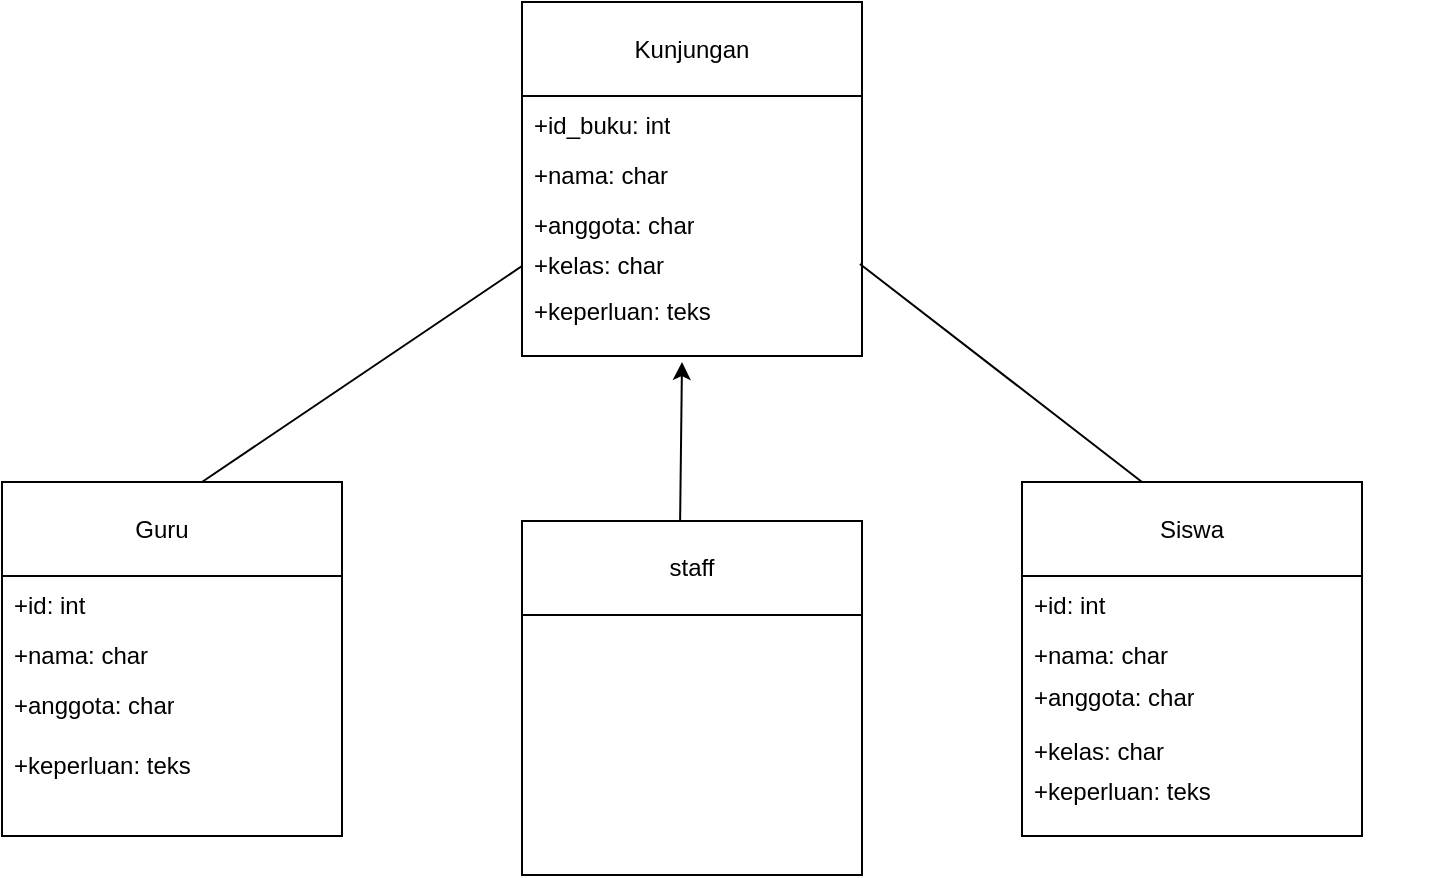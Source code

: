 <mxfile version="22.0.8" type="github">
  <diagram name="Page-1" id="WQUE8yJzWbAxndRynaDb">
    <mxGraphModel dx="1434" dy="782" grid="1" gridSize="10" guides="1" tooltips="1" connect="1" arrows="1" fold="1" page="1" pageScale="1" pageWidth="850" pageHeight="1100" math="0" shadow="0">
      <root>
        <mxCell id="0" />
        <mxCell id="1" parent="0" />
        <mxCell id="VzMq9Z7by6uNYJWWXD4P-3" value="" style="rounded=0;whiteSpace=wrap;html=1;" vertex="1" parent="1">
          <mxGeometry x="340" y="127" width="170" height="130" as="geometry" />
        </mxCell>
        <mxCell id="VzMq9Z7by6uNYJWWXD4P-9" value="" style="rounded=0;whiteSpace=wrap;html=1;" vertex="1" parent="1">
          <mxGeometry x="340" y="80" width="170" height="47" as="geometry" />
        </mxCell>
        <mxCell id="VzMq9Z7by6uNYJWWXD4P-10" value="Kunjungan" style="text;html=1;strokeColor=none;fillColor=none;align=center;verticalAlign=middle;whiteSpace=wrap;rounded=0;" vertex="1" parent="1">
          <mxGeometry x="380" y="88.5" width="90" height="30" as="geometry" />
        </mxCell>
        <mxCell id="VzMq9Z7by6uNYJWWXD4P-12" value="+kelas: char" style="text;strokeColor=none;fillColor=none;align=left;verticalAlign=middle;spacingLeft=4;spacingRight=4;overflow=hidden;points=[[0,0.5],[1,0.5]];portConstraint=eastwest;rotatable=0;whiteSpace=wrap;html=1;" vertex="1" parent="1">
          <mxGeometry x="340" y="197" width="140" height="30" as="geometry" />
        </mxCell>
        <mxCell id="VzMq9Z7by6uNYJWWXD4P-6" value="+id_buku: int" style="text;strokeColor=none;fillColor=none;align=left;verticalAlign=middle;spacingLeft=4;spacingRight=4;overflow=hidden;points=[[0,0.5],[1,0.5]];portConstraint=eastwest;rotatable=0;whiteSpace=wrap;html=1;" vertex="1" parent="1">
          <mxGeometry x="340" y="127" width="207" height="30" as="geometry" />
        </mxCell>
        <mxCell id="VzMq9Z7by6uNYJWWXD4P-7" value="+nama: char" style="text;strokeColor=none;fillColor=none;align=left;verticalAlign=middle;spacingLeft=4;spacingRight=4;overflow=hidden;points=[[0,0.5],[1,0.5]];portConstraint=eastwest;rotatable=0;whiteSpace=wrap;html=1;" vertex="1" parent="1">
          <mxGeometry x="340" y="157" width="207" height="16" as="geometry" />
        </mxCell>
        <mxCell id="VzMq9Z7by6uNYJWWXD4P-8" value="+anggota: char" style="text;strokeColor=none;fillColor=none;align=left;verticalAlign=middle;spacingLeft=4;spacingRight=4;overflow=hidden;points=[[0,0.5],[1,0.5]];portConstraint=eastwest;rotatable=0;whiteSpace=wrap;html=1;" vertex="1" parent="1">
          <mxGeometry x="340" y="177" width="207" height="30" as="geometry" />
        </mxCell>
        <mxCell id="VzMq9Z7by6uNYJWWXD4P-16" value="" style="endArrow=none;html=1;rounded=0;entryX=0;entryY=0.5;entryDx=0;entryDy=0;" edge="1" parent="1" target="VzMq9Z7by6uNYJWWXD4P-12">
          <mxGeometry width="50" height="50" relative="1" as="geometry">
            <mxPoint x="180" y="320" as="sourcePoint" />
            <mxPoint x="300" y="240" as="targetPoint" />
          </mxGeometry>
        </mxCell>
        <mxCell id="VzMq9Z7by6uNYJWWXD4P-17" value="" style="rounded=0;whiteSpace=wrap;html=1;" vertex="1" parent="1">
          <mxGeometry x="80" y="367" width="170" height="130" as="geometry" />
        </mxCell>
        <mxCell id="VzMq9Z7by6uNYJWWXD4P-18" value="" style="rounded=0;whiteSpace=wrap;html=1;" vertex="1" parent="1">
          <mxGeometry x="80" y="320" width="170" height="47" as="geometry" />
        </mxCell>
        <mxCell id="VzMq9Z7by6uNYJWWXD4P-19" value="Guru" style="text;html=1;strokeColor=none;fillColor=none;align=center;verticalAlign=middle;whiteSpace=wrap;rounded=0;" vertex="1" parent="1">
          <mxGeometry x="110" y="328.5" width="100" height="30" as="geometry" />
        </mxCell>
        <mxCell id="VzMq9Z7by6uNYJWWXD4P-21" value="+id: int" style="text;strokeColor=none;fillColor=none;align=left;verticalAlign=middle;spacingLeft=4;spacingRight=4;overflow=hidden;points=[[0,0.5],[1,0.5]];portConstraint=eastwest;rotatable=0;whiteSpace=wrap;html=1;" vertex="1" parent="1">
          <mxGeometry x="80" y="367" width="207" height="30" as="geometry" />
        </mxCell>
        <mxCell id="VzMq9Z7by6uNYJWWXD4P-22" value="+nama: char" style="text;strokeColor=none;fillColor=none;align=left;verticalAlign=middle;spacingLeft=4;spacingRight=4;overflow=hidden;points=[[0,0.5],[1,0.5]];portConstraint=eastwest;rotatable=0;whiteSpace=wrap;html=1;" vertex="1" parent="1">
          <mxGeometry x="80" y="397" width="207" height="16" as="geometry" />
        </mxCell>
        <mxCell id="VzMq9Z7by6uNYJWWXD4P-23" value="+anggota: char" style="text;strokeColor=none;fillColor=none;align=left;verticalAlign=middle;spacingLeft=4;spacingRight=4;overflow=hidden;points=[[0,0.5],[1,0.5]];portConstraint=eastwest;rotatable=0;whiteSpace=wrap;html=1;" vertex="1" parent="1">
          <mxGeometry x="80" y="417" width="207" height="30" as="geometry" />
        </mxCell>
        <mxCell id="VzMq9Z7by6uNYJWWXD4P-27" value="" style="rounded=0;whiteSpace=wrap;html=1;" vertex="1" parent="1">
          <mxGeometry x="590" y="367" width="170" height="130" as="geometry" />
        </mxCell>
        <mxCell id="VzMq9Z7by6uNYJWWXD4P-28" value="" style="rounded=0;whiteSpace=wrap;html=1;" vertex="1" parent="1">
          <mxGeometry x="590" y="320" width="170" height="47" as="geometry" />
        </mxCell>
        <mxCell id="VzMq9Z7by6uNYJWWXD4P-29" value="Siswa" style="text;html=1;strokeColor=none;fillColor=none;align=center;verticalAlign=middle;whiteSpace=wrap;rounded=0;" vertex="1" parent="1">
          <mxGeometry x="630" y="328.5" width="90" height="30" as="geometry" />
        </mxCell>
        <mxCell id="VzMq9Z7by6uNYJWWXD4P-30" value="+id: int" style="text;strokeColor=none;fillColor=none;align=left;verticalAlign=middle;spacingLeft=4;spacingRight=4;overflow=hidden;points=[[0,0.5],[1,0.5]];portConstraint=eastwest;rotatable=0;whiteSpace=wrap;html=1;" vertex="1" parent="1">
          <mxGeometry x="590" y="367" width="207" height="30" as="geometry" />
        </mxCell>
        <mxCell id="VzMq9Z7by6uNYJWWXD4P-31" value="+nama: char" style="text;strokeColor=none;fillColor=none;align=left;verticalAlign=middle;spacingLeft=4;spacingRight=4;overflow=hidden;points=[[0,0.5],[1,0.5]];portConstraint=eastwest;rotatable=0;whiteSpace=wrap;html=1;" vertex="1" parent="1">
          <mxGeometry x="590" y="397" width="207" height="16" as="geometry" />
        </mxCell>
        <mxCell id="VzMq9Z7by6uNYJWWXD4P-32" value="+anggota: char" style="text;strokeColor=none;fillColor=none;align=left;verticalAlign=middle;spacingLeft=4;spacingRight=4;overflow=hidden;points=[[0,0.5],[1,0.5]];portConstraint=eastwest;rotatable=0;whiteSpace=wrap;html=1;" vertex="1" parent="1">
          <mxGeometry x="590" y="413" width="207" height="30" as="geometry" />
        </mxCell>
        <mxCell id="VzMq9Z7by6uNYJWWXD4P-34" value="" style="endArrow=none;html=1;rounded=0;entryX=0.994;entryY=0.646;entryDx=0;entryDy=0;entryPerimeter=0;" edge="1" parent="1" target="VzMq9Z7by6uNYJWWXD4P-3">
          <mxGeometry width="50" height="50" relative="1" as="geometry">
            <mxPoint x="650" y="320" as="sourcePoint" />
            <mxPoint x="450" y="280" as="targetPoint" />
          </mxGeometry>
        </mxCell>
        <mxCell id="VzMq9Z7by6uNYJWWXD4P-35" value="" style="endArrow=classic;html=1;rounded=0;exitX=0.465;exitY=0.011;exitDx=0;exitDy=0;exitPerimeter=0;" edge="1" parent="1" source="VzMq9Z7by6uNYJWWXD4P-43">
          <mxGeometry width="50" height="50" relative="1" as="geometry">
            <mxPoint x="440" y="320" as="sourcePoint" />
            <mxPoint x="420" y="260" as="targetPoint" />
          </mxGeometry>
        </mxCell>
        <mxCell id="VzMq9Z7by6uNYJWWXD4P-38" value="+kelas: char" style="text;strokeColor=none;fillColor=none;align=left;verticalAlign=middle;spacingLeft=4;spacingRight=4;overflow=hidden;points=[[0,0.5],[1,0.5]];portConstraint=eastwest;rotatable=0;whiteSpace=wrap;html=1;" vertex="1" parent="1">
          <mxGeometry x="590" y="440" width="207" height="30" as="geometry" />
        </mxCell>
        <mxCell id="VzMq9Z7by6uNYJWWXD4P-39" value="+keperluan: teks" style="text;strokeColor=none;fillColor=none;align=left;verticalAlign=middle;spacingLeft=4;spacingRight=4;overflow=hidden;points=[[0,0.5],[1,0.5]];portConstraint=eastwest;rotatable=0;whiteSpace=wrap;html=1;" vertex="1" parent="1">
          <mxGeometry x="340" y="220" width="207" height="30" as="geometry" />
        </mxCell>
        <mxCell id="VzMq9Z7by6uNYJWWXD4P-40" value="+keperluan: teks" style="text;strokeColor=none;fillColor=none;align=left;verticalAlign=middle;spacingLeft=4;spacingRight=4;overflow=hidden;points=[[0,0.5],[1,0.5]];portConstraint=eastwest;rotatable=0;whiteSpace=wrap;html=1;" vertex="1" parent="1">
          <mxGeometry x="80" y="447" width="207" height="30" as="geometry" />
        </mxCell>
        <mxCell id="VzMq9Z7by6uNYJWWXD4P-41" value="+keperluan: teks" style="text;strokeColor=none;fillColor=none;align=left;verticalAlign=middle;spacingLeft=4;spacingRight=4;overflow=hidden;points=[[0,0.5],[1,0.5]];portConstraint=eastwest;rotatable=0;whiteSpace=wrap;html=1;" vertex="1" parent="1">
          <mxGeometry x="590" y="460" width="207" height="30" as="geometry" />
        </mxCell>
        <mxCell id="VzMq9Z7by6uNYJWWXD4P-42" value="" style="rounded=0;whiteSpace=wrap;html=1;" vertex="1" parent="1">
          <mxGeometry x="340" y="386.5" width="170" height="130" as="geometry" />
        </mxCell>
        <mxCell id="VzMq9Z7by6uNYJWWXD4P-43" value="" style="rounded=0;whiteSpace=wrap;html=1;" vertex="1" parent="1">
          <mxGeometry x="340" y="339.5" width="170" height="47" as="geometry" />
        </mxCell>
        <mxCell id="VzMq9Z7by6uNYJWWXD4P-44" value="staff" style="text;html=1;strokeColor=none;fillColor=none;align=center;verticalAlign=middle;whiteSpace=wrap;rounded=0;" vertex="1" parent="1">
          <mxGeometry x="380" y="348" width="90" height="30" as="geometry" />
        </mxCell>
      </root>
    </mxGraphModel>
  </diagram>
</mxfile>
